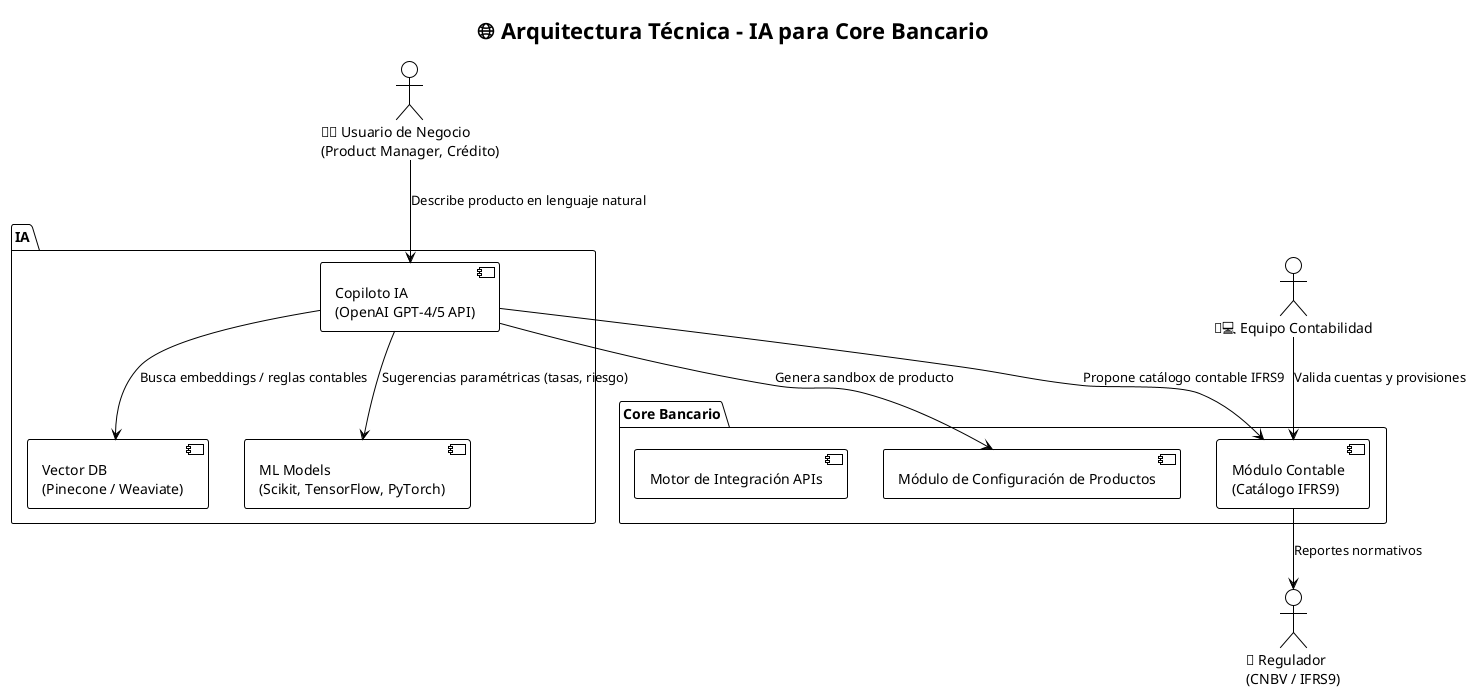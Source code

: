 @startuml arquitectura_tecnica_ia
!theme plain
title 🌐 Arquitectura Técnica - IA para Core Bancario

actor "👩‍💼 Usuario de Negocio\n(Product Manager, Crédito)" as User
actor "👨‍💻 Equipo Contabilidad" as Contabilidad
actor "👮 Regulador\n(CNBV / IFRS9)" as Regulador

package "Core Bancario" {
  component [Módulo de Configuración de Productos] as ModProd
  component [Módulo Contable\n(Catálogo IFRS9)] as ModContab
  component [Motor de Integración APIs] as API
}

package "IA" {
  component [Copiloto IA\n(OpenAI GPT-4/5 API)] as Copiloto
  component [Vector DB\n(Pinecone / Weaviate)] as Pinecone
  component [ML Models\n(Scikit, TensorFlow, PyTorch)] as ML
}

User --> Copiloto : Describe producto en lenguaje natural
Copiloto --> Pinecone : Busca embeddings / reglas contables
Copiloto --> ML : Sugerencias paramétricas (tasas, riesgo)
Copiloto --> ModProd : Genera sandbox de producto
Copiloto --> ModContab : Propone catálogo contable IFRS9
Contabilidad --> ModContab : Valida cuentas y provisiones
ModContab --> Regulador : Reportes normativos
@enduml
